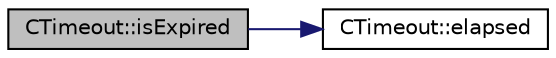 digraph "CTimeout::isExpired"
{
  edge [fontname="Helvetica",fontsize="10",labelfontname="Helvetica",labelfontsize="10"];
  node [fontname="Helvetica",fontsize="10",shape=record];
  rankdir="LR";
  Node1 [label="CTimeout::isExpired",height=0.2,width=0.4,color="black", fillcolor="grey75", style="filled" fontcolor="black"];
  Node1 -> Node2 [color="midnightblue",fontsize="10",style="solid",fontname="Helvetica"];
  Node2 [label="CTimeout::elapsed",height=0.2,width=0.4,color="black", fillcolor="white", style="filled",URL="$d5/d5b/class_c_timeout.html#a1858ddcad4e18f8056441072616a457f"];
}
